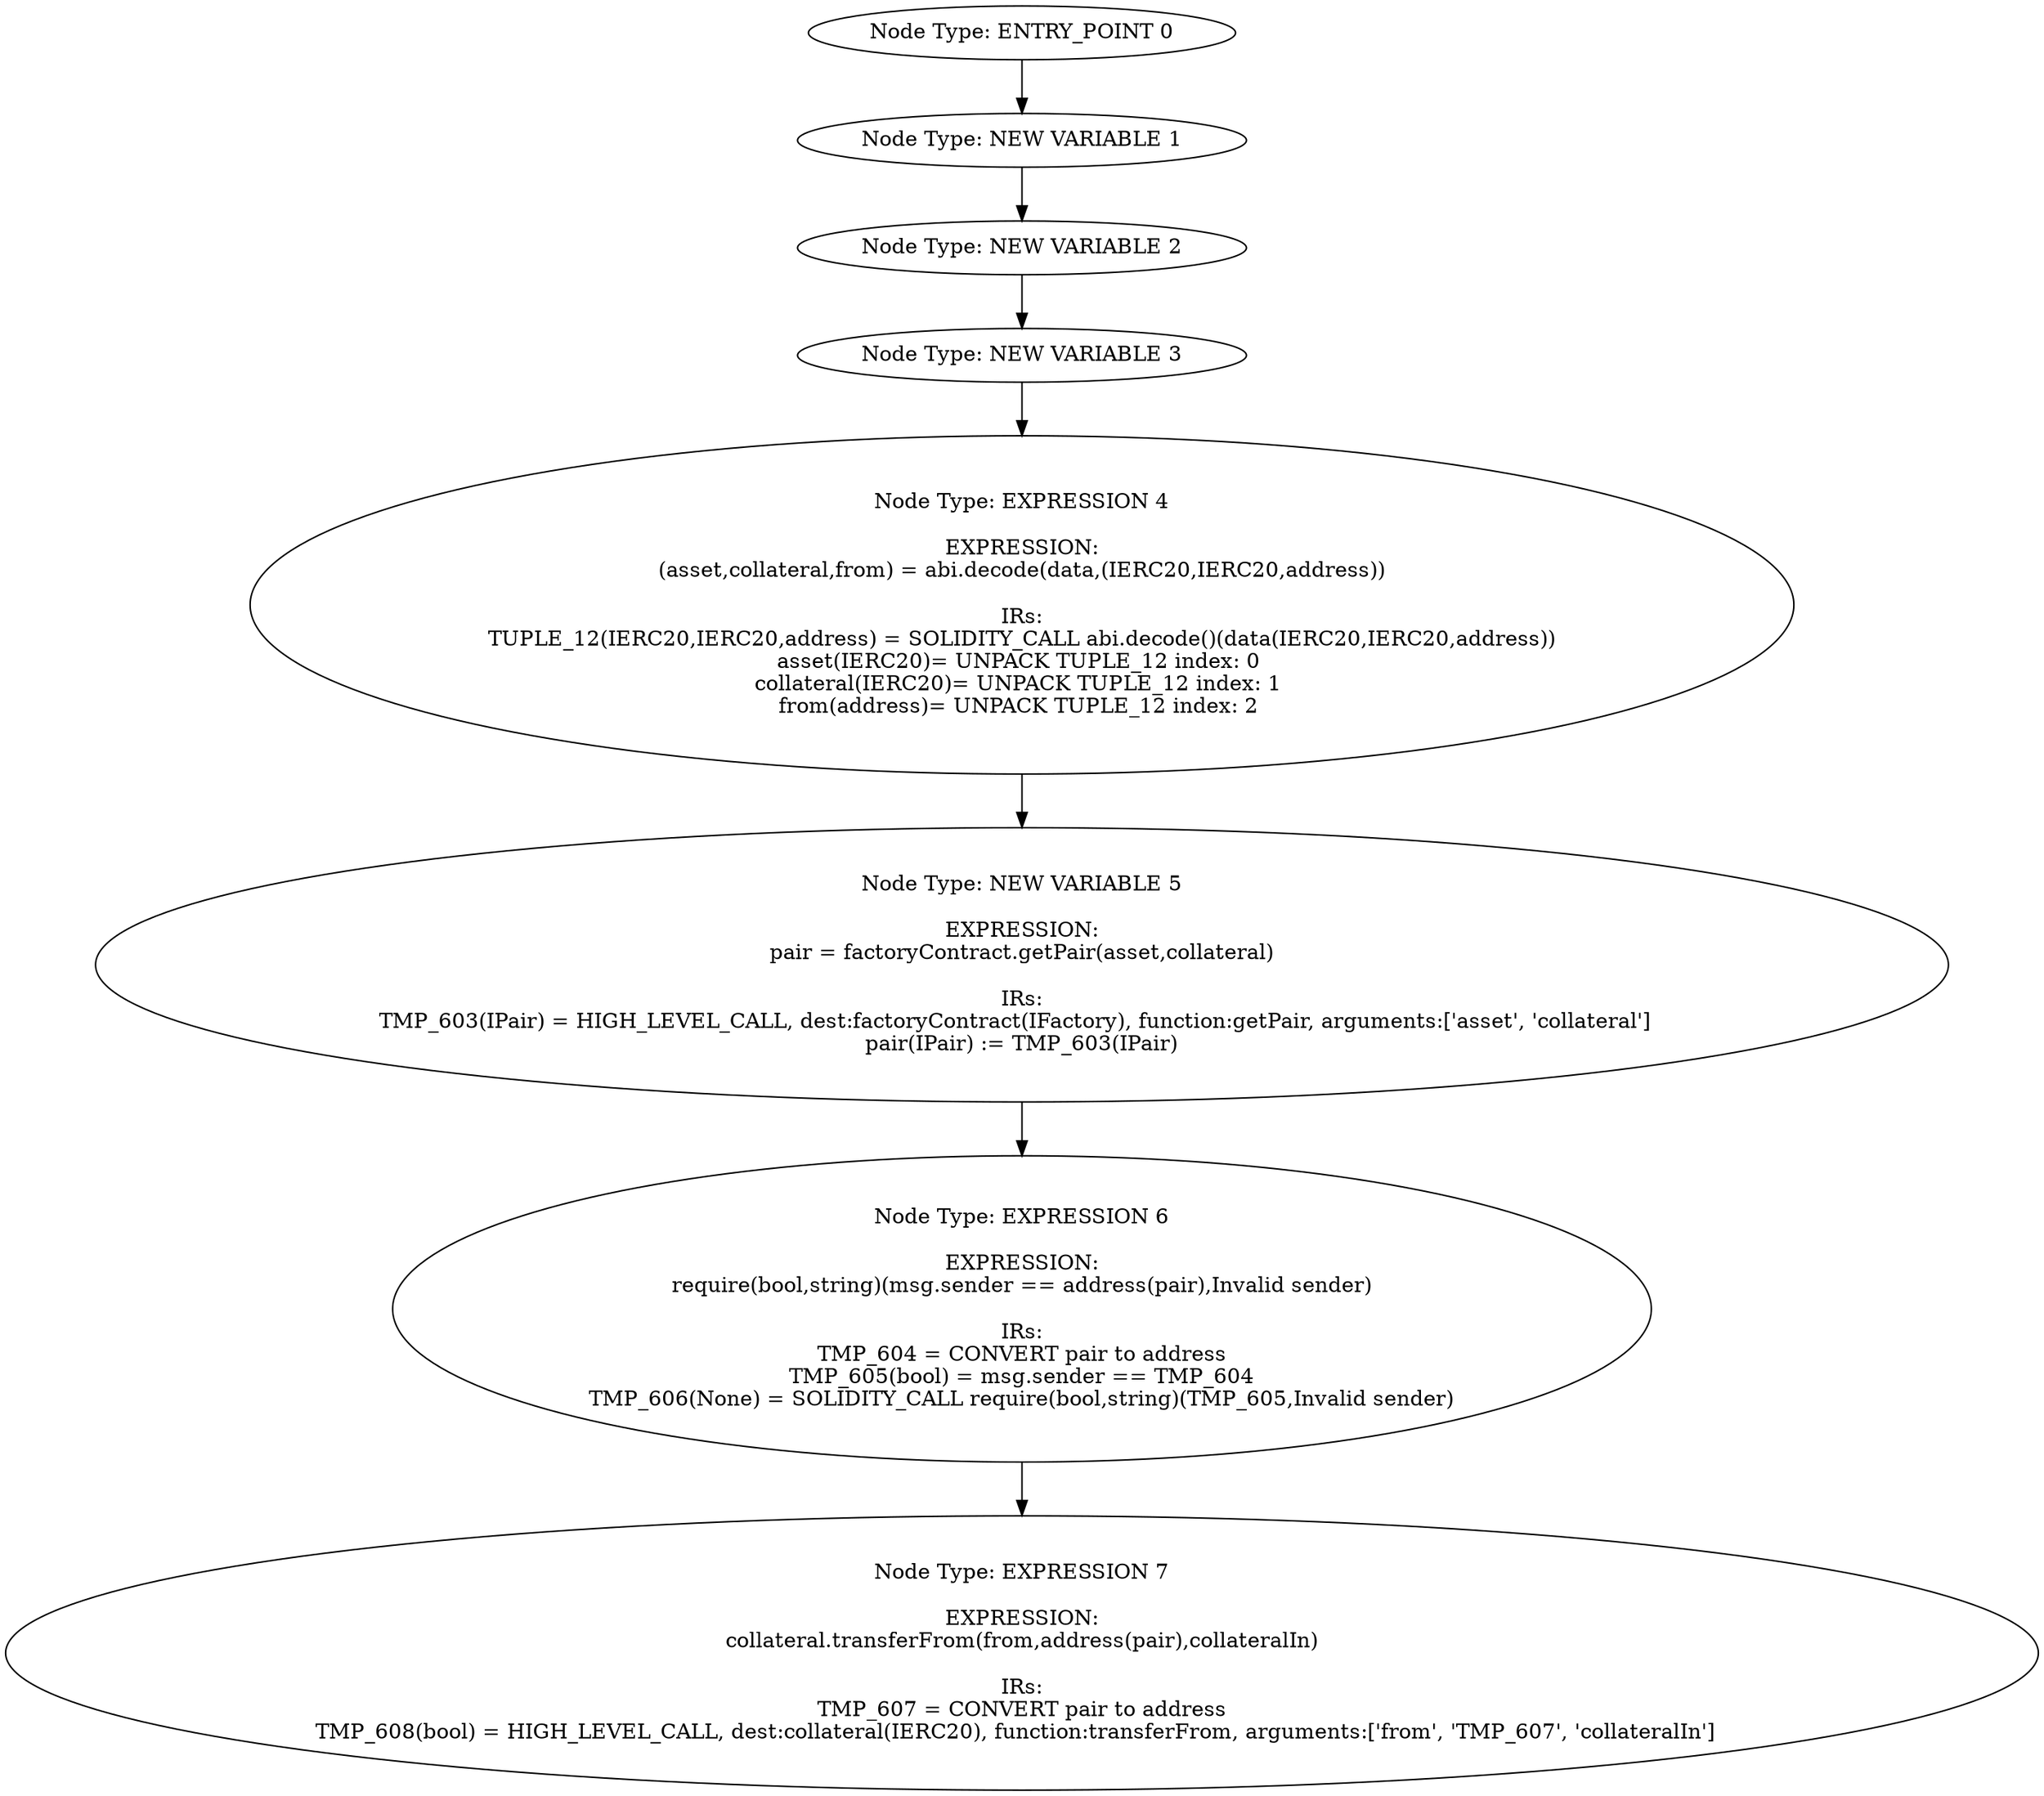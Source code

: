 digraph{
0[label="Node Type: ENTRY_POINT 0
"];
0->1;
1[label="Node Type: NEW VARIABLE 1
"];
1->2;
2[label="Node Type: NEW VARIABLE 2
"];
2->3;
3[label="Node Type: NEW VARIABLE 3
"];
3->4;
4[label="Node Type: EXPRESSION 4

EXPRESSION:
(asset,collateral,from) = abi.decode(data,(IERC20,IERC20,address))

IRs:
TUPLE_12(IERC20,IERC20,address) = SOLIDITY_CALL abi.decode()(data(IERC20,IERC20,address))
asset(IERC20)= UNPACK TUPLE_12 index: 0 
collateral(IERC20)= UNPACK TUPLE_12 index: 1 
from(address)= UNPACK TUPLE_12 index: 2 "];
4->5;
5[label="Node Type: NEW VARIABLE 5

EXPRESSION:
pair = factoryContract.getPair(asset,collateral)

IRs:
TMP_603(IPair) = HIGH_LEVEL_CALL, dest:factoryContract(IFactory), function:getPair, arguments:['asset', 'collateral']  
pair(IPair) := TMP_603(IPair)"];
5->6;
6[label="Node Type: EXPRESSION 6

EXPRESSION:
require(bool,string)(msg.sender == address(pair),Invalid sender)

IRs:
TMP_604 = CONVERT pair to address
TMP_605(bool) = msg.sender == TMP_604
TMP_606(None) = SOLIDITY_CALL require(bool,string)(TMP_605,Invalid sender)"];
6->7;
7[label="Node Type: EXPRESSION 7

EXPRESSION:
collateral.transferFrom(from,address(pair),collateralIn)

IRs:
TMP_607 = CONVERT pair to address
TMP_608(bool) = HIGH_LEVEL_CALL, dest:collateral(IERC20), function:transferFrom, arguments:['from', 'TMP_607', 'collateralIn']  "];
}
